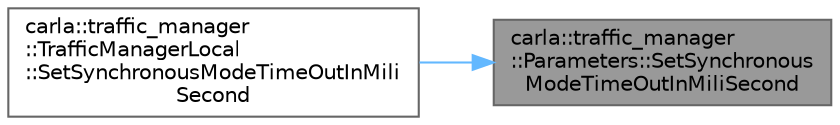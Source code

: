digraph "carla::traffic_manager::Parameters::SetSynchronousModeTimeOutInMiliSecond"
{
 // INTERACTIVE_SVG=YES
 // LATEX_PDF_SIZE
  bgcolor="transparent";
  edge [fontname=Helvetica,fontsize=10,labelfontname=Helvetica,labelfontsize=10];
  node [fontname=Helvetica,fontsize=10,shape=box,height=0.2,width=0.4];
  rankdir="RL";
  Node1 [id="Node000001",label="carla::traffic_manager\l::Parameters::SetSynchronous\lModeTimeOutInMiliSecond",height=0.2,width=0.4,color="gray40", fillcolor="grey60", style="filled", fontcolor="black",tooltip="Set Synchronous mode time out."];
  Node1 -> Node2 [id="edge1_Node000001_Node000002",dir="back",color="steelblue1",style="solid",tooltip=" "];
  Node2 [id="Node000002",label="carla::traffic_manager\l::TrafficManagerLocal\l::SetSynchronousModeTimeOutInMili\lSecond",height=0.2,width=0.4,color="grey40", fillcolor="white", style="filled",URL="$da/d0f/classcarla_1_1traffic__manager_1_1TrafficManagerLocal.html#aff11fc1d3ab880c22dd568834cd65790",tooltip="Method to set Tick timeout for synchronous execution."];
}
